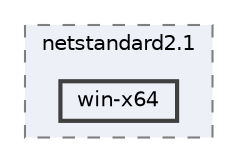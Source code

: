 digraph "D:/Workspaces/pipiorg/PiPiCSharp/PiPiCSharp/obj/Debug/netstandard2.1/win-x64"
{
 // LATEX_PDF_SIZE
  bgcolor="transparent";
  edge [fontname=Helvetica,fontsize=10,labelfontname=Helvetica,labelfontsize=10];
  node [fontname=Helvetica,fontsize=10,shape=box,height=0.2,width=0.4];
  compound=true
  subgraph clusterdir_f7bb0c05101fec061af7e73bfae5af65 {
    graph [ bgcolor="#edf0f7", pencolor="grey50", label="netstandard2.1", fontname=Helvetica,fontsize=10 style="filled,dashed", URL="dir_f7bb0c05101fec061af7e73bfae5af65.html",tooltip=""]
  dir_a8994a129d1c28b4c1ae178e87aba30b [label="win-x64", fillcolor="#edf0f7", color="grey25", style="filled,bold", URL="dir_a8994a129d1c28b4c1ae178e87aba30b.html",tooltip=""];
  }
}
